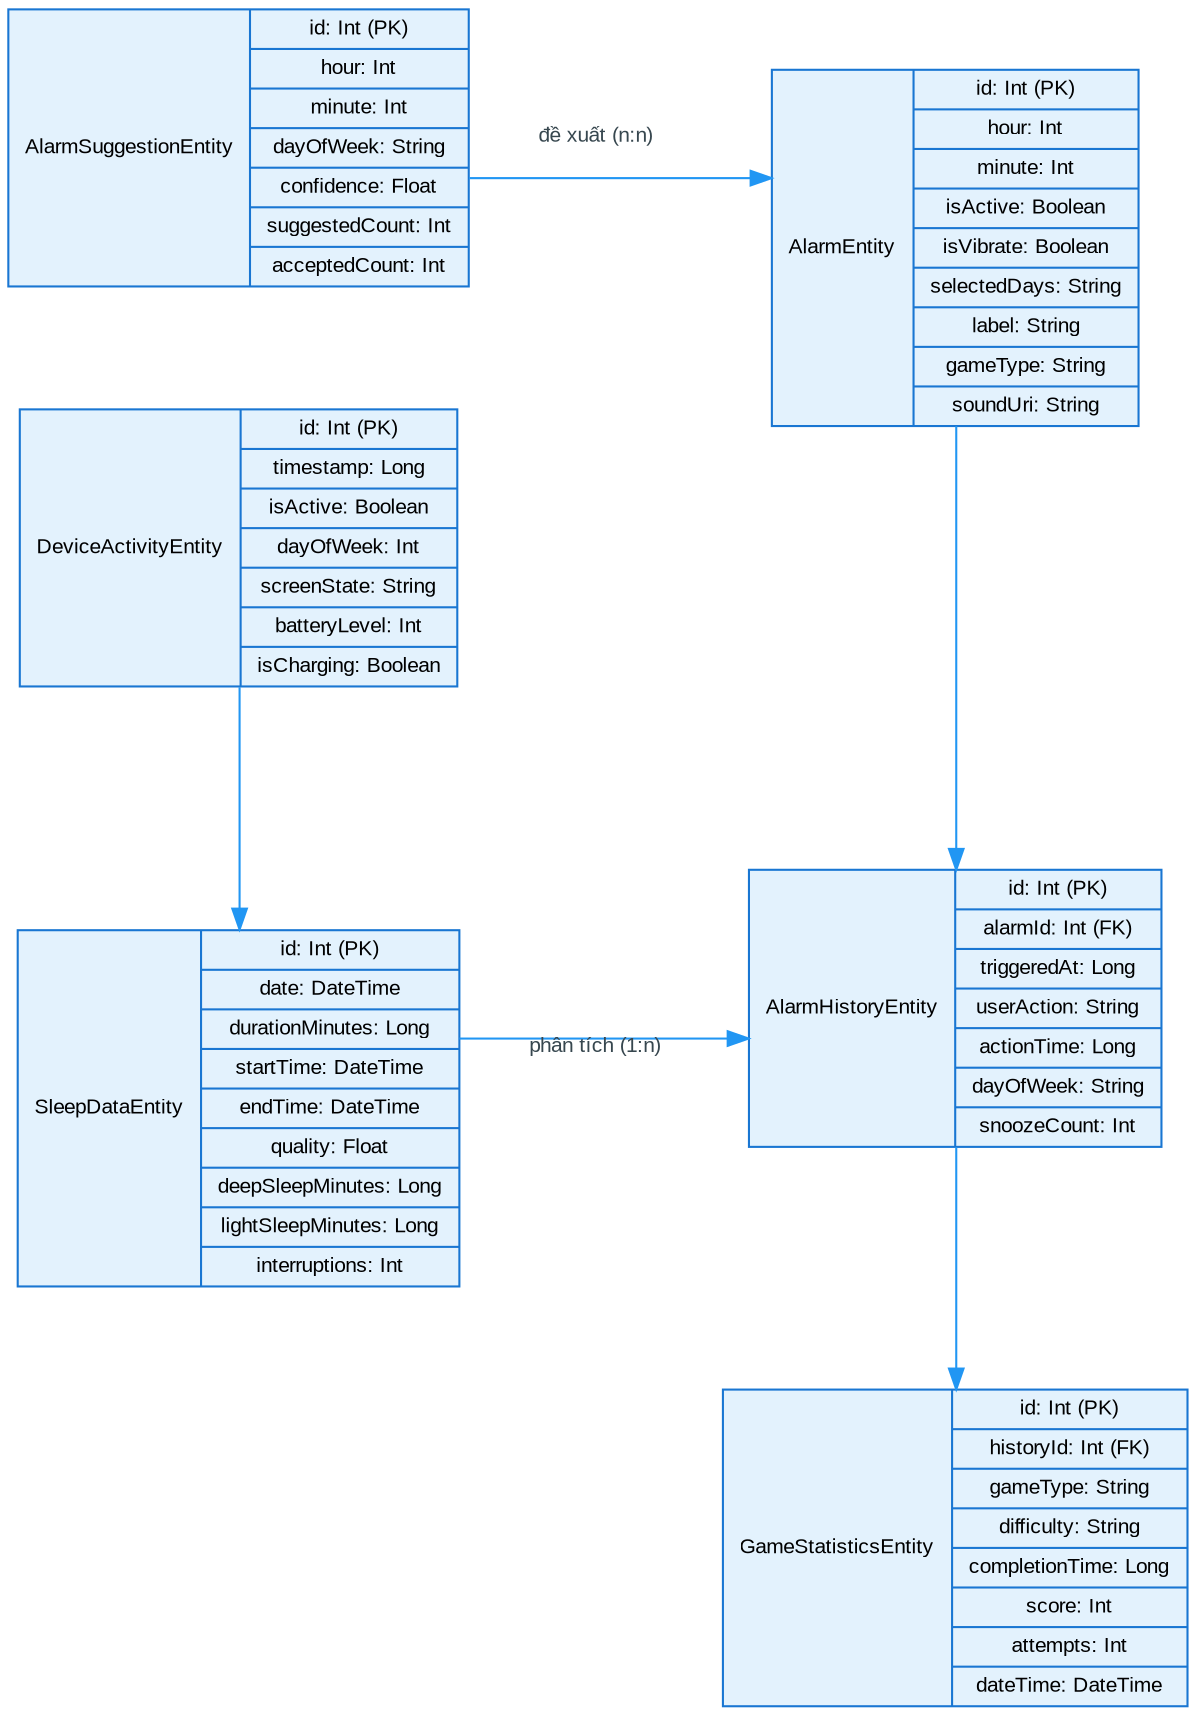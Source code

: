 digraph G {
    rankdir=LR;  // Left to Right direction
    splines=ortho;  // Orthogonal lines
    nodesep=0.8;
    ranksep=0.8;
    
    // Node styles
    node [
        shape=record,
        style=filled,
        fillcolor="#E3F2FD",
        color="#1976D2",
        fontname="Arial",
        fontsize=10
    ];
    
    // Edge styles
    edge [
        color="#2196F3",
        fontname="Arial",
        fontsize=10,
        fontcolor="#37474F"
    ];

    // Main Flow Entities
    AlarmEntity [label="{AlarmEntity|{id: Int (PK)|hour: Int|minute: Int|isActive: Boolean|isVibrate: Boolean|selectedDays: String|label: String|gameType: String|soundUri: String}}"];
    
    AlarmHistory [label="{AlarmHistoryEntity|{id: Int (PK)|alarmId: Int (FK)|triggeredAt: Long|userAction: String|actionTime: Long|dayOfWeek: String|snoozeCount: Int}}"];
    
    GameStats [label="{GameStatisticsEntity|{id: Int (PK)|historyId: Int (FK)|gameType: String|difficulty: String|completionTime: Long|score: Int|attempts: Int|dateTime: DateTime}}"];

    // Supporting Entities
    AlarmSuggestion [label="{AlarmSuggestionEntity|{id: Int (PK)|hour: Int|minute: Int|dayOfWeek: String|confidence: Float|suggestedCount: Int|acceptedCount: Int}}"];
    
    DeviceActivity [label="{DeviceActivityEntity|{id: Int (PK)|timestamp: Long|isActive: Boolean|dayOfWeek: Int|screenState: String|batteryLevel: Int|isCharging: Boolean}}"];
    
    SleepData [label="{SleepDataEntity|{id: Int (PK)|date: DateTime|durationMinutes: Long|startTime: DateTime|endTime: DateTime|quality: Float|deepSleepMinutes: Long|lightSleepMinutes: Long|interruptions: Int}}"];

    // Main Flow Layout
    {rank=same; AlarmEntity; AlarmHistory; GameStats;}
    
    // Supporting Entities Layout
    {rank=same; AlarmSuggestion; DeviceActivity; SleepData;}

    // Main Flow Relationships
    AlarmEntity -> AlarmHistory [label="quản lý (1:n)"];
    AlarmHistory -> GameStats [label="theo dõi (1:1)"];
    
    // Supporting Relationships
    AlarmSuggestion -> AlarmEntity [label="đề xuất (n:n)"];
    SleepData -> AlarmHistory [label="phân tích (1:n)"];
    DeviceActivity -> SleepData [label="ghi nhận (n:1)"];
} 